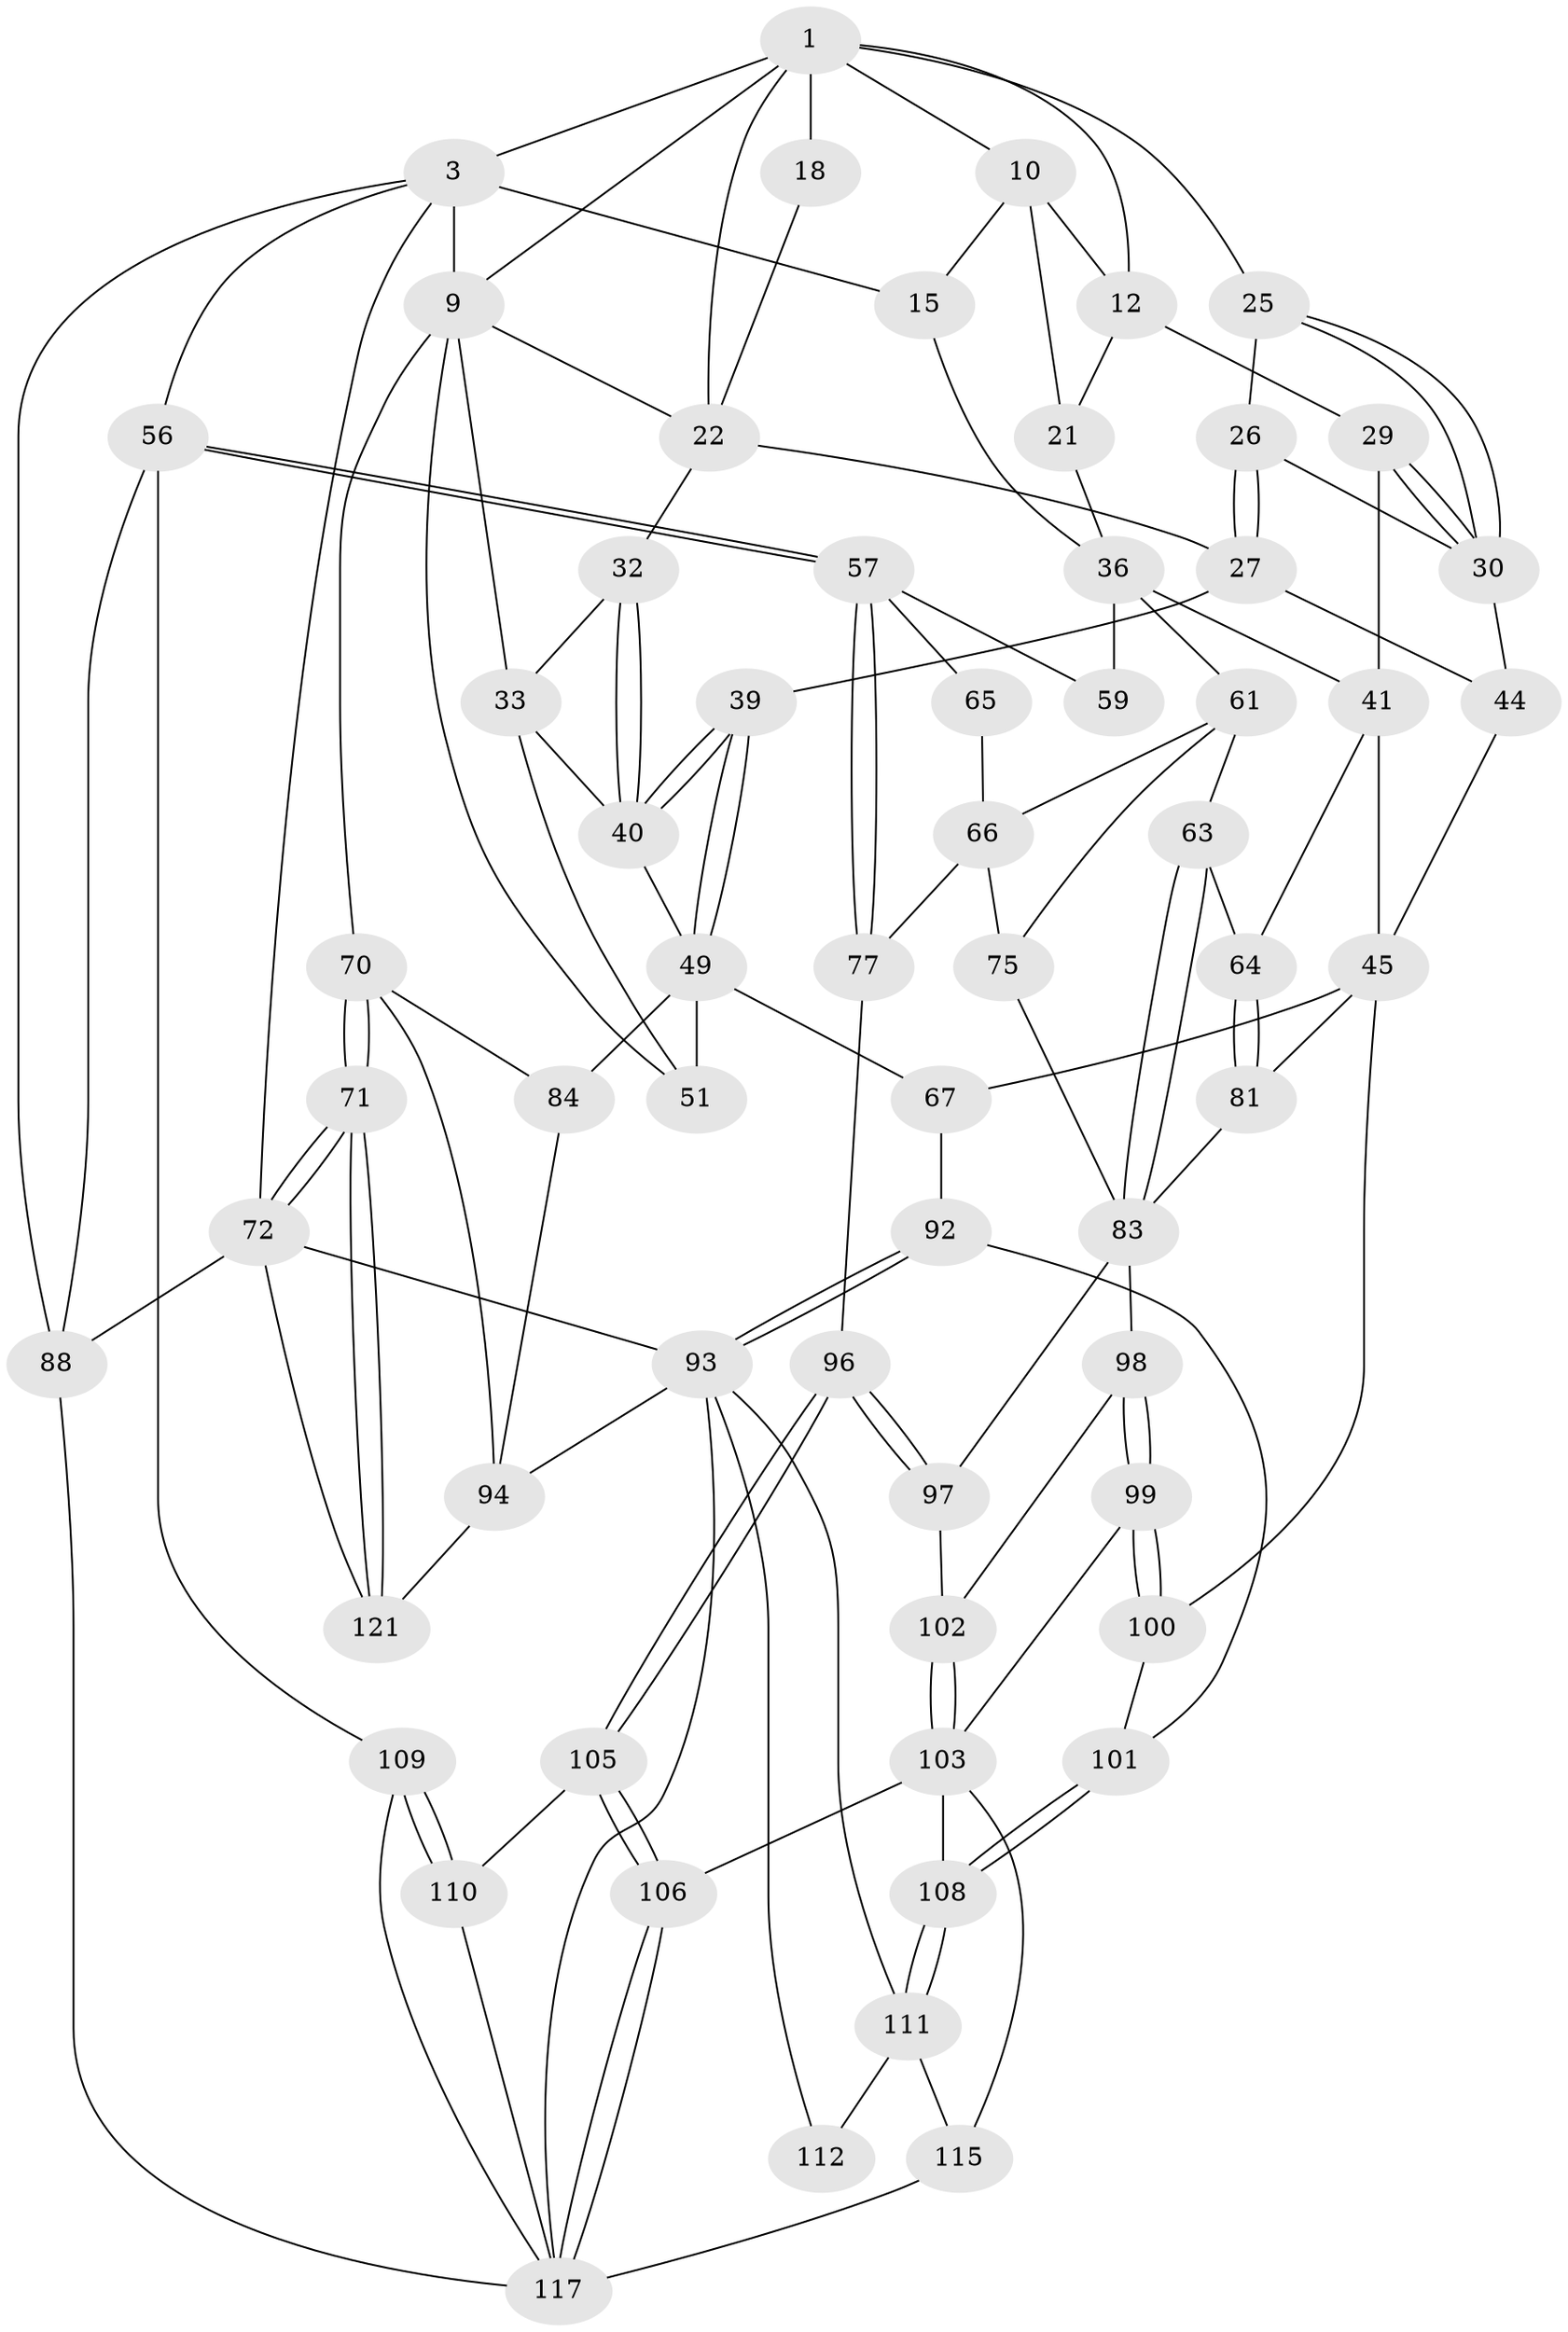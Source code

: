 // original degree distribution, {3: 0.015873015873015872, 4: 0.2222222222222222, 5: 0.5555555555555556, 6: 0.20634920634920634}
// Generated by graph-tools (version 1.1) at 2025/17/03/09/25 04:17:07]
// undirected, 63 vertices, 139 edges
graph export_dot {
graph [start="1"]
  node [color=gray90,style=filled];
  1 [pos="+0.43301932277151584+0",super="+2+6"];
  3 [pos="+1+0",super="+16+4"];
  9 [pos="+0.2435940079811473+0.08977959058486032",super="+19"];
  10 [pos="+0.7043169935582044+0.0393042720034688",super="+11+14"];
  12 [pos="+0.5926729265806596+0.16508660175116094",super="+28"];
  15 [pos="+1+0.15650020510962045"];
  18 [pos="+0.38076379222747114+0.1374106461617467"];
  21 [pos="+0.801917016550245+0.1884457805069554",super="+31"];
  22 [pos="+0.25321552752469056+0.21652158991435477",super="+24+23"];
  25 [pos="+0.41963411322134636+0.18636243118718052"];
  26 [pos="+0.40962907341486193+0.24516948050116114"];
  27 [pos="+0.31473554624025585+0.34368680299452947",super="+38"];
  29 [pos="+0.5775645564057126+0.2510350843662824"];
  30 [pos="+0.5481707714439237+0.2558326214194983",super="+35"];
  32 [pos="+0.09721914144403276+0.29972068319240186"];
  33 [pos="+0.013216116914695352+0.30026764315350846",super="+48"];
  36 [pos="+0.9004985308259428+0.3548255261066057",super="+37+54"];
  39 [pos="+0.2738489592396679+0.4137031225257924"];
  40 [pos="+0.1448023813406231+0.35864061312329326",super="+47"];
  41 [pos="+0.7150002580905764+0.41781298802306993",super="+42"];
  44 [pos="+0.3630780691074051+0.38435036612319096"];
  45 [pos="+0.5011597135443875+0.45563533913136006",super="+46+79"];
  49 [pos="+0.25487581927860575+0.4725163516085668",super="+50+69"];
  51 [pos="+0+0.5323101754681928"];
  56 [pos="+1+0.6197339866359788",super="+89"];
  57 [pos="+1+0.6104466013319135",super="+58"];
  59 [pos="+0.8948864268000088+0.4205434757228889"];
  61 [pos="+0.8182877767372402+0.5028832849509767",super="+62"];
  63 [pos="+0.7049577094125895+0.5331994256446749"];
  64 [pos="+0.6641072297443292+0.48669655688674907"];
  65 [pos="+0.9076992123002107+0.49951142142925276"];
  66 [pos="+0.8406938385367076+0.5223653217685441",super="+74"];
  67 [pos="+0.4458773767918526+0.539741326979326",super="+68"];
  70 [pos="+0+0.7029026442376624",super="+91"];
  71 [pos="+0+0.9122216476149562"];
  72 [pos="+0+1",super="+120+73"];
  75 [pos="+0.78543541947645+0.5451428898239603",super="+82"];
  77 [pos="+0.8681313423306329+0.6512043798574914"];
  81 [pos="+0.5887854431446179+0.6234276067628485"];
  83 [pos="+0.7240453196339192+0.5983394960402888",super="+86"];
  84 [pos="+0.19164778213948844+0.5927701232556591",super="+85"];
  88 [pos="+1+1"];
  92 [pos="+0.39528214111220666+0.692281446451076"];
  93 [pos="+0.3745939452892997+0.7320929022902884",super="+113"];
  94 [pos="+0.35560739285317655+0.7334798498781983",super="+95+114"];
  96 [pos="+0.8444554236154996+0.716382458079696"];
  97 [pos="+0.7391480391954124+0.7093764457079026"];
  98 [pos="+0.6246525950006313+0.7013144824680014"];
  99 [pos="+0.6067590596146187+0.7488502556578194"];
  100 [pos="+0.4970486476970755+0.6578258880436806"];
  101 [pos="+0.4454568454912786+0.6804222310673772"];
  102 [pos="+0.7347704456530141+0.7134130260019146"];
  103 [pos="+0.6957252558831898+0.7962078743430033",super="+104+107"];
  105 [pos="+0.8472350800890918+0.7271495370468637"];
  106 [pos="+0.7174096444981042+0.824757286089708"];
  108 [pos="+0.5983145134812289+0.7812449827025855"];
  109 [pos="+0.9429146517574969+0.8334586397416971"];
  110 [pos="+0.8730767725350281+0.777710553272084"];
  111 [pos="+0.5777507084890737+0.8089371475443933",super="+116"];
  112 [pos="+0.5153347350653024+0.8155886442660314"];
  115 [pos="+0.6579954352315834+0.9597701908211069"];
  117 [pos="+0.7807645244047211+0.8528865919544865",super="+123"];
  121 [pos="+0.18748310263514117+0.9263729317943875"];
  1 -- 10;
  1 -- 3;
  1 -- 18 [weight=2];
  1 -- 22;
  1 -- 9;
  1 -- 12;
  1 -- 25;
  3 -- 88;
  3 -- 56;
  3 -- 15;
  3 -- 9 [weight=2];
  3 -- 72;
  9 -- 33;
  9 -- 51;
  9 -- 22;
  9 -- 70;
  10 -- 12;
  10 -- 21 [weight=2];
  10 -- 15;
  12 -- 29;
  12 -- 21;
  15 -- 36;
  18 -- 22;
  21 -- 36;
  22 -- 27;
  22 -- 32;
  25 -- 26;
  25 -- 30;
  25 -- 30;
  26 -- 27;
  26 -- 27;
  26 -- 30;
  27 -- 44;
  27 -- 39;
  29 -- 30;
  29 -- 30;
  29 -- 41;
  30 -- 44;
  32 -- 33;
  32 -- 40;
  32 -- 40;
  33 -- 51;
  33 -- 40;
  36 -- 41 [weight=2];
  36 -- 59 [weight=2];
  36 -- 61;
  39 -- 40;
  39 -- 40;
  39 -- 49;
  39 -- 49;
  40 -- 49;
  41 -- 64;
  41 -- 45;
  44 -- 45;
  45 -- 67 [weight=2];
  45 -- 81;
  45 -- 100;
  49 -- 51;
  49 -- 67;
  49 -- 84 [weight=2];
  56 -- 57;
  56 -- 57;
  56 -- 88;
  56 -- 109;
  57 -- 77;
  57 -- 77;
  57 -- 65;
  57 -- 59;
  61 -- 66;
  61 -- 75;
  61 -- 63;
  63 -- 64;
  63 -- 83;
  63 -- 83;
  64 -- 81;
  64 -- 81;
  65 -- 66 [weight=2];
  66 -- 75 [weight=2];
  66 -- 77;
  67 -- 92;
  70 -- 71;
  70 -- 71;
  70 -- 94;
  70 -- 84;
  71 -- 72;
  71 -- 72;
  71 -- 121;
  71 -- 121;
  72 -- 121;
  72 -- 88;
  72 -- 93 [weight=2];
  75 -- 83;
  77 -- 96;
  81 -- 83;
  83 -- 98;
  83 -- 97;
  84 -- 94 [weight=2];
  88 -- 117;
  92 -- 93;
  92 -- 93;
  92 -- 101;
  93 -- 94;
  93 -- 112;
  93 -- 117;
  93 -- 111;
  94 -- 121;
  96 -- 97;
  96 -- 97;
  96 -- 105;
  96 -- 105;
  97 -- 102;
  98 -- 99;
  98 -- 99;
  98 -- 102;
  99 -- 100;
  99 -- 100;
  99 -- 103;
  100 -- 101;
  101 -- 108;
  101 -- 108;
  102 -- 103;
  102 -- 103;
  103 -- 108;
  103 -- 106;
  103 -- 115;
  105 -- 106;
  105 -- 106;
  105 -- 110;
  106 -- 117;
  106 -- 117;
  108 -- 111;
  108 -- 111;
  109 -- 110;
  109 -- 110;
  109 -- 117;
  110 -- 117;
  111 -- 112 [weight=2];
  111 -- 115;
  115 -- 117;
}
